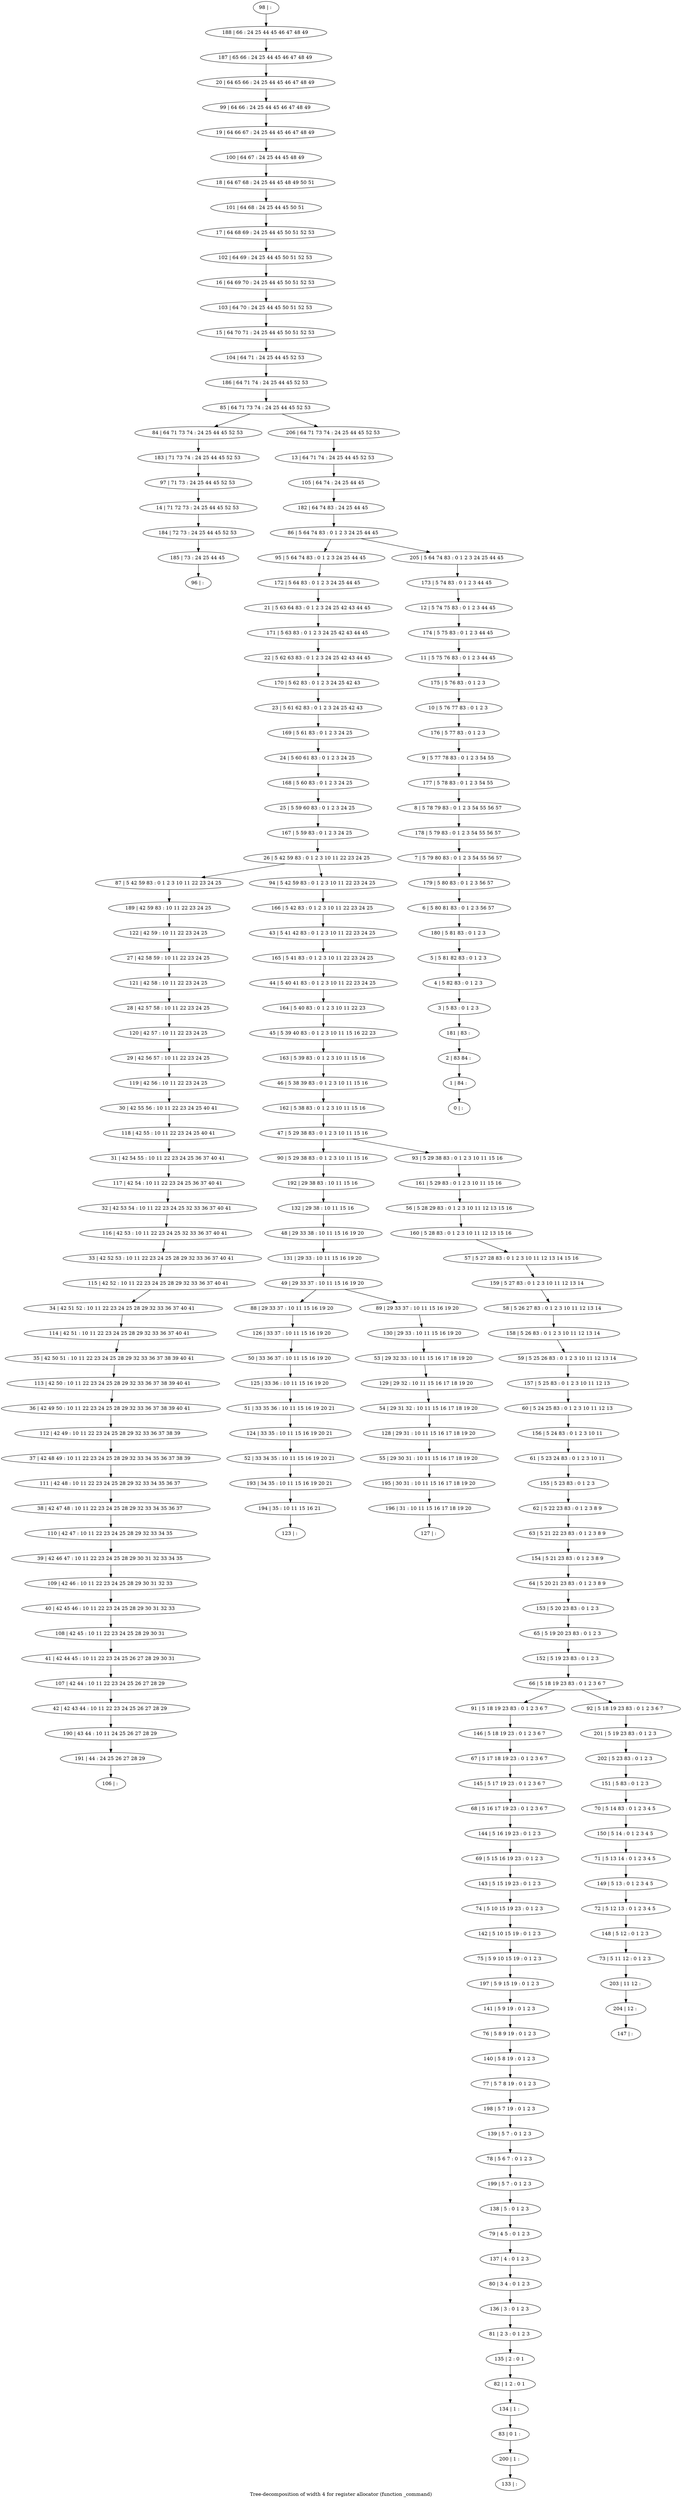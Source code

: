 digraph G {
graph [label="Tree-decomposition of width 4 for register allocator (function _command)"]
0[label="0 | : "];
1[label="1 | 84 : "];
2[label="2 | 83 84 : "];
3[label="3 | 5 83 : 0 1 2 3 "];
4[label="4 | 5 82 83 : 0 1 2 3 "];
5[label="5 | 5 81 82 83 : 0 1 2 3 "];
6[label="6 | 5 80 81 83 : 0 1 2 3 56 57 "];
7[label="7 | 5 79 80 83 : 0 1 2 3 54 55 56 57 "];
8[label="8 | 5 78 79 83 : 0 1 2 3 54 55 56 57 "];
9[label="9 | 5 77 78 83 : 0 1 2 3 54 55 "];
10[label="10 | 5 76 77 83 : 0 1 2 3 "];
11[label="11 | 5 75 76 83 : 0 1 2 3 44 45 "];
12[label="12 | 5 74 75 83 : 0 1 2 3 44 45 "];
13[label="13 | 64 71 74 : 24 25 44 45 52 53 "];
14[label="14 | 71 72 73 : 24 25 44 45 52 53 "];
15[label="15 | 64 70 71 : 24 25 44 45 50 51 52 53 "];
16[label="16 | 64 69 70 : 24 25 44 45 50 51 52 53 "];
17[label="17 | 64 68 69 : 24 25 44 45 50 51 52 53 "];
18[label="18 | 64 67 68 : 24 25 44 45 48 49 50 51 "];
19[label="19 | 64 66 67 : 24 25 44 45 46 47 48 49 "];
20[label="20 | 64 65 66 : 24 25 44 45 46 47 48 49 "];
21[label="21 | 5 63 64 83 : 0 1 2 3 24 25 42 43 44 45 "];
22[label="22 | 5 62 63 83 : 0 1 2 3 24 25 42 43 44 45 "];
23[label="23 | 5 61 62 83 : 0 1 2 3 24 25 42 43 "];
24[label="24 | 5 60 61 83 : 0 1 2 3 24 25 "];
25[label="25 | 5 59 60 83 : 0 1 2 3 24 25 "];
26[label="26 | 5 42 59 83 : 0 1 2 3 10 11 22 23 24 25 "];
27[label="27 | 42 58 59 : 10 11 22 23 24 25 "];
28[label="28 | 42 57 58 : 10 11 22 23 24 25 "];
29[label="29 | 42 56 57 : 10 11 22 23 24 25 "];
30[label="30 | 42 55 56 : 10 11 22 23 24 25 40 41 "];
31[label="31 | 42 54 55 : 10 11 22 23 24 25 36 37 40 41 "];
32[label="32 | 42 53 54 : 10 11 22 23 24 25 32 33 36 37 40 41 "];
33[label="33 | 42 52 53 : 10 11 22 23 24 25 28 29 32 33 36 37 40 41 "];
34[label="34 | 42 51 52 : 10 11 22 23 24 25 28 29 32 33 36 37 40 41 "];
35[label="35 | 42 50 51 : 10 11 22 23 24 25 28 29 32 33 36 37 38 39 40 41 "];
36[label="36 | 42 49 50 : 10 11 22 23 24 25 28 29 32 33 36 37 38 39 40 41 "];
37[label="37 | 42 48 49 : 10 11 22 23 24 25 28 29 32 33 34 35 36 37 38 39 "];
38[label="38 | 42 47 48 : 10 11 22 23 24 25 28 29 32 33 34 35 36 37 "];
39[label="39 | 42 46 47 : 10 11 22 23 24 25 28 29 30 31 32 33 34 35 "];
40[label="40 | 42 45 46 : 10 11 22 23 24 25 28 29 30 31 32 33 "];
41[label="41 | 42 44 45 : 10 11 22 23 24 25 26 27 28 29 30 31 "];
42[label="42 | 42 43 44 : 10 11 22 23 24 25 26 27 28 29 "];
43[label="43 | 5 41 42 83 : 0 1 2 3 10 11 22 23 24 25 "];
44[label="44 | 5 40 41 83 : 0 1 2 3 10 11 22 23 24 25 "];
45[label="45 | 5 39 40 83 : 0 1 2 3 10 11 15 16 22 23 "];
46[label="46 | 5 38 39 83 : 0 1 2 3 10 11 15 16 "];
47[label="47 | 5 29 38 83 : 0 1 2 3 10 11 15 16 "];
48[label="48 | 29 33 38 : 10 11 15 16 19 20 "];
49[label="49 | 29 33 37 : 10 11 15 16 19 20 "];
50[label="50 | 33 36 37 : 10 11 15 16 19 20 "];
51[label="51 | 33 35 36 : 10 11 15 16 19 20 21 "];
52[label="52 | 33 34 35 : 10 11 15 16 19 20 21 "];
53[label="53 | 29 32 33 : 10 11 15 16 17 18 19 20 "];
54[label="54 | 29 31 32 : 10 11 15 16 17 18 19 20 "];
55[label="55 | 29 30 31 : 10 11 15 16 17 18 19 20 "];
56[label="56 | 5 28 29 83 : 0 1 2 3 10 11 12 13 15 16 "];
57[label="57 | 5 27 28 83 : 0 1 2 3 10 11 12 13 14 15 16 "];
58[label="58 | 5 26 27 83 : 0 1 2 3 10 11 12 13 14 "];
59[label="59 | 5 25 26 83 : 0 1 2 3 10 11 12 13 14 "];
60[label="60 | 5 24 25 83 : 0 1 2 3 10 11 12 13 "];
61[label="61 | 5 23 24 83 : 0 1 2 3 10 11 "];
62[label="62 | 5 22 23 83 : 0 1 2 3 8 9 "];
63[label="63 | 5 21 22 23 83 : 0 1 2 3 8 9 "];
64[label="64 | 5 20 21 23 83 : 0 1 2 3 8 9 "];
65[label="65 | 5 19 20 23 83 : 0 1 2 3 "];
66[label="66 | 5 18 19 23 83 : 0 1 2 3 6 7 "];
67[label="67 | 5 17 18 19 23 : 0 1 2 3 6 7 "];
68[label="68 | 5 16 17 19 23 : 0 1 2 3 6 7 "];
69[label="69 | 5 15 16 19 23 : 0 1 2 3 "];
70[label="70 | 5 14 83 : 0 1 2 3 4 5 "];
71[label="71 | 5 13 14 : 0 1 2 3 4 5 "];
72[label="72 | 5 12 13 : 0 1 2 3 4 5 "];
73[label="73 | 5 11 12 : 0 1 2 3 "];
74[label="74 | 5 10 15 19 23 : 0 1 2 3 "];
75[label="75 | 5 9 10 15 19 : 0 1 2 3 "];
76[label="76 | 5 8 9 19 : 0 1 2 3 "];
77[label="77 | 5 7 8 19 : 0 1 2 3 "];
78[label="78 | 5 6 7 : 0 1 2 3 "];
79[label="79 | 4 5 : 0 1 2 3 "];
80[label="80 | 3 4 : 0 1 2 3 "];
81[label="81 | 2 3 : 0 1 2 3 "];
82[label="82 | 1 2 : 0 1 "];
83[label="83 | 0 1 : "];
84[label="84 | 64 71 73 74 : 24 25 44 45 52 53 "];
85[label="85 | 64 71 73 74 : 24 25 44 45 52 53 "];
86[label="86 | 5 64 74 83 : 0 1 2 3 24 25 44 45 "];
87[label="87 | 5 42 59 83 : 0 1 2 3 10 11 22 23 24 25 "];
88[label="88 | 29 33 37 : 10 11 15 16 19 20 "];
89[label="89 | 29 33 37 : 10 11 15 16 19 20 "];
90[label="90 | 5 29 38 83 : 0 1 2 3 10 11 15 16 "];
91[label="91 | 5 18 19 23 83 : 0 1 2 3 6 7 "];
92[label="92 | 5 18 19 23 83 : 0 1 2 3 6 7 "];
93[label="93 | 5 29 38 83 : 0 1 2 3 10 11 15 16 "];
94[label="94 | 5 42 59 83 : 0 1 2 3 10 11 22 23 24 25 "];
95[label="95 | 5 64 74 83 : 0 1 2 3 24 25 44 45 "];
96[label="96 | : "];
97[label="97 | 71 73 : 24 25 44 45 52 53 "];
98[label="98 | : "];
99[label="99 | 64 66 : 24 25 44 45 46 47 48 49 "];
100[label="100 | 64 67 : 24 25 44 45 48 49 "];
101[label="101 | 64 68 : 24 25 44 45 50 51 "];
102[label="102 | 64 69 : 24 25 44 45 50 51 52 53 "];
103[label="103 | 64 70 : 24 25 44 45 50 51 52 53 "];
104[label="104 | 64 71 : 24 25 44 45 52 53 "];
105[label="105 | 64 74 : 24 25 44 45 "];
106[label="106 | : "];
107[label="107 | 42 44 : 10 11 22 23 24 25 26 27 28 29 "];
108[label="108 | 42 45 : 10 11 22 23 24 25 28 29 30 31 "];
109[label="109 | 42 46 : 10 11 22 23 24 25 28 29 30 31 32 33 "];
110[label="110 | 42 47 : 10 11 22 23 24 25 28 29 32 33 34 35 "];
111[label="111 | 42 48 : 10 11 22 23 24 25 28 29 32 33 34 35 36 37 "];
112[label="112 | 42 49 : 10 11 22 23 24 25 28 29 32 33 36 37 38 39 "];
113[label="113 | 42 50 : 10 11 22 23 24 25 28 29 32 33 36 37 38 39 40 41 "];
114[label="114 | 42 51 : 10 11 22 23 24 25 28 29 32 33 36 37 40 41 "];
115[label="115 | 42 52 : 10 11 22 23 24 25 28 29 32 33 36 37 40 41 "];
116[label="116 | 42 53 : 10 11 22 23 24 25 32 33 36 37 40 41 "];
117[label="117 | 42 54 : 10 11 22 23 24 25 36 37 40 41 "];
118[label="118 | 42 55 : 10 11 22 23 24 25 40 41 "];
119[label="119 | 42 56 : 10 11 22 23 24 25 "];
120[label="120 | 42 57 : 10 11 22 23 24 25 "];
121[label="121 | 42 58 : 10 11 22 23 24 25 "];
122[label="122 | 42 59 : 10 11 22 23 24 25 "];
123[label="123 | : "];
124[label="124 | 33 35 : 10 11 15 16 19 20 21 "];
125[label="125 | 33 36 : 10 11 15 16 19 20 "];
126[label="126 | 33 37 : 10 11 15 16 19 20 "];
127[label="127 | : "];
128[label="128 | 29 31 : 10 11 15 16 17 18 19 20 "];
129[label="129 | 29 32 : 10 11 15 16 17 18 19 20 "];
130[label="130 | 29 33 : 10 11 15 16 19 20 "];
131[label="131 | 29 33 : 10 11 15 16 19 20 "];
132[label="132 | 29 38 : 10 11 15 16 "];
133[label="133 | : "];
134[label="134 | 1 : "];
135[label="135 | 2 : 0 1 "];
136[label="136 | 3 : 0 1 2 3 "];
137[label="137 | 4 : 0 1 2 3 "];
138[label="138 | 5 : 0 1 2 3 "];
139[label="139 | 5 7 : 0 1 2 3 "];
140[label="140 | 5 8 19 : 0 1 2 3 "];
141[label="141 | 5 9 19 : 0 1 2 3 "];
142[label="142 | 5 10 15 19 : 0 1 2 3 "];
143[label="143 | 5 15 19 23 : 0 1 2 3 "];
144[label="144 | 5 16 19 23 : 0 1 2 3 "];
145[label="145 | 5 17 19 23 : 0 1 2 3 6 7 "];
146[label="146 | 5 18 19 23 : 0 1 2 3 6 7 "];
147[label="147 | : "];
148[label="148 | 5 12 : 0 1 2 3 "];
149[label="149 | 5 13 : 0 1 2 3 4 5 "];
150[label="150 | 5 14 : 0 1 2 3 4 5 "];
151[label="151 | 5 83 : 0 1 2 3 "];
152[label="152 | 5 19 23 83 : 0 1 2 3 "];
153[label="153 | 5 20 23 83 : 0 1 2 3 "];
154[label="154 | 5 21 23 83 : 0 1 2 3 8 9 "];
155[label="155 | 5 23 83 : 0 1 2 3 "];
156[label="156 | 5 24 83 : 0 1 2 3 10 11 "];
157[label="157 | 5 25 83 : 0 1 2 3 10 11 12 13 "];
158[label="158 | 5 26 83 : 0 1 2 3 10 11 12 13 14 "];
159[label="159 | 5 27 83 : 0 1 2 3 10 11 12 13 14 "];
160[label="160 | 5 28 83 : 0 1 2 3 10 11 12 13 15 16 "];
161[label="161 | 5 29 83 : 0 1 2 3 10 11 15 16 "];
162[label="162 | 5 38 83 : 0 1 2 3 10 11 15 16 "];
163[label="163 | 5 39 83 : 0 1 2 3 10 11 15 16 "];
164[label="164 | 5 40 83 : 0 1 2 3 10 11 22 23 "];
165[label="165 | 5 41 83 : 0 1 2 3 10 11 22 23 24 25 "];
166[label="166 | 5 42 83 : 0 1 2 3 10 11 22 23 24 25 "];
167[label="167 | 5 59 83 : 0 1 2 3 24 25 "];
168[label="168 | 5 60 83 : 0 1 2 3 24 25 "];
169[label="169 | 5 61 83 : 0 1 2 3 24 25 "];
170[label="170 | 5 62 83 : 0 1 2 3 24 25 42 43 "];
171[label="171 | 5 63 83 : 0 1 2 3 24 25 42 43 44 45 "];
172[label="172 | 5 64 83 : 0 1 2 3 24 25 44 45 "];
173[label="173 | 5 74 83 : 0 1 2 3 44 45 "];
174[label="174 | 5 75 83 : 0 1 2 3 44 45 "];
175[label="175 | 5 76 83 : 0 1 2 3 "];
176[label="176 | 5 77 83 : 0 1 2 3 "];
177[label="177 | 5 78 83 : 0 1 2 3 54 55 "];
178[label="178 | 5 79 83 : 0 1 2 3 54 55 56 57 "];
179[label="179 | 5 80 83 : 0 1 2 3 56 57 "];
180[label="180 | 5 81 83 : 0 1 2 3 "];
181[label="181 | 83 : "];
182[label="182 | 64 74 83 : 24 25 44 45 "];
183[label="183 | 71 73 74 : 24 25 44 45 52 53 "];
184[label="184 | 72 73 : 24 25 44 45 52 53 "];
185[label="185 | 73 : 24 25 44 45 "];
186[label="186 | 64 71 74 : 24 25 44 45 52 53 "];
187[label="187 | 65 66 : 24 25 44 45 46 47 48 49 "];
188[label="188 | 66 : 24 25 44 45 46 47 48 49 "];
189[label="189 | 42 59 83 : 10 11 22 23 24 25 "];
190[label="190 | 43 44 : 10 11 24 25 26 27 28 29 "];
191[label="191 | 44 : 24 25 26 27 28 29 "];
192[label="192 | 29 38 83 : 10 11 15 16 "];
193[label="193 | 34 35 : 10 11 15 16 19 20 21 "];
194[label="194 | 35 : 10 11 15 16 21 "];
195[label="195 | 30 31 : 10 11 15 16 17 18 19 20 "];
196[label="196 | 31 : 10 11 15 16 17 18 19 20 "];
197[label="197 | 5 9 15 19 : 0 1 2 3 "];
198[label="198 | 5 7 19 : 0 1 2 3 "];
199[label="199 | 5 7 : 0 1 2 3 "];
200[label="200 | 1 : "];
201[label="201 | 5 19 23 83 : 0 1 2 3 "];
202[label="202 | 5 23 83 : 0 1 2 3 "];
203[label="203 | 11 12 : "];
204[label="204 | 12 : "];
205[label="205 | 5 64 74 83 : 0 1 2 3 24 25 44 45 "];
206[label="206 | 64 71 73 74 : 24 25 44 45 52 53 "];
62->63 ;
26->87 ;
49->88 ;
49->89 ;
47->90 ;
66->91 ;
66->92 ;
47->93 ;
26->94 ;
97->14 ;
107->42 ;
41->107 ;
108->41 ;
40->108 ;
109->40 ;
39->109 ;
110->39 ;
38->110 ;
111->38 ;
37->111 ;
112->37 ;
36->112 ;
113->36 ;
35->113 ;
114->35 ;
34->114 ;
115->34 ;
33->115 ;
116->33 ;
32->116 ;
117->32 ;
31->117 ;
118->31 ;
30->118 ;
119->30 ;
29->119 ;
120->29 ;
28->120 ;
121->28 ;
27->121 ;
122->27 ;
124->52 ;
51->124 ;
125->51 ;
50->125 ;
126->50 ;
88->126 ;
128->55 ;
54->128 ;
129->54 ;
53->129 ;
130->53 ;
89->130 ;
131->49 ;
48->131 ;
132->48 ;
134->83 ;
82->134 ;
135->82 ;
81->135 ;
136->81 ;
80->136 ;
137->80 ;
79->137 ;
138->79 ;
139->78 ;
140->77 ;
76->140 ;
141->76 ;
142->75 ;
74->142 ;
143->74 ;
69->143 ;
144->69 ;
68->144 ;
145->68 ;
67->145 ;
146->67 ;
91->146 ;
148->73 ;
72->148 ;
149->72 ;
71->149 ;
150->71 ;
70->150 ;
151->70 ;
152->66 ;
65->152 ;
153->65 ;
64->153 ;
154->64 ;
63->154 ;
155->62 ;
61->155 ;
156->61 ;
60->156 ;
157->60 ;
59->157 ;
158->59 ;
58->158 ;
159->58 ;
57->159 ;
160->57 ;
56->160 ;
161->56 ;
93->161 ;
162->47 ;
46->162 ;
163->46 ;
45->163 ;
164->45 ;
44->164 ;
165->44 ;
43->165 ;
166->43 ;
94->166 ;
167->26 ;
25->167 ;
168->25 ;
24->168 ;
169->24 ;
23->169 ;
170->23 ;
22->170 ;
171->22 ;
21->171 ;
172->21 ;
95->172 ;
183->97 ;
84->183 ;
14->184 ;
185->96 ;
184->185 ;
189->122 ;
87->189 ;
42->190 ;
191->106 ;
190->191 ;
192->132 ;
90->192 ;
52->193 ;
194->123 ;
193->194 ;
55->195 ;
196->127 ;
195->196 ;
197->141 ;
75->197 ;
198->139 ;
77->198 ;
199->138 ;
78->199 ;
200->133 ;
83->200 ;
92->201 ;
202->151 ;
201->202 ;
73->203 ;
204->147 ;
203->204 ;
98->188 ;
188->187 ;
187->20 ;
20->99 ;
99->19 ;
19->100 ;
100->18 ;
18->101 ;
101->17 ;
17->102 ;
102->16 ;
16->103 ;
103->15 ;
15->104 ;
104->186 ;
186->85 ;
13->105 ;
105->182 ;
182->86 ;
173->12 ;
12->174 ;
174->11 ;
11->175 ;
175->10 ;
10->176 ;
176->9 ;
9->177 ;
177->8 ;
8->178 ;
178->7 ;
7->179 ;
179->6 ;
6->180 ;
180->5 ;
5->4 ;
4->3 ;
3->181 ;
181->2 ;
2->1 ;
1->0 ;
205->173 ;
206->13 ;
86->95 ;
86->205 ;
85->84 ;
85->206 ;
}
